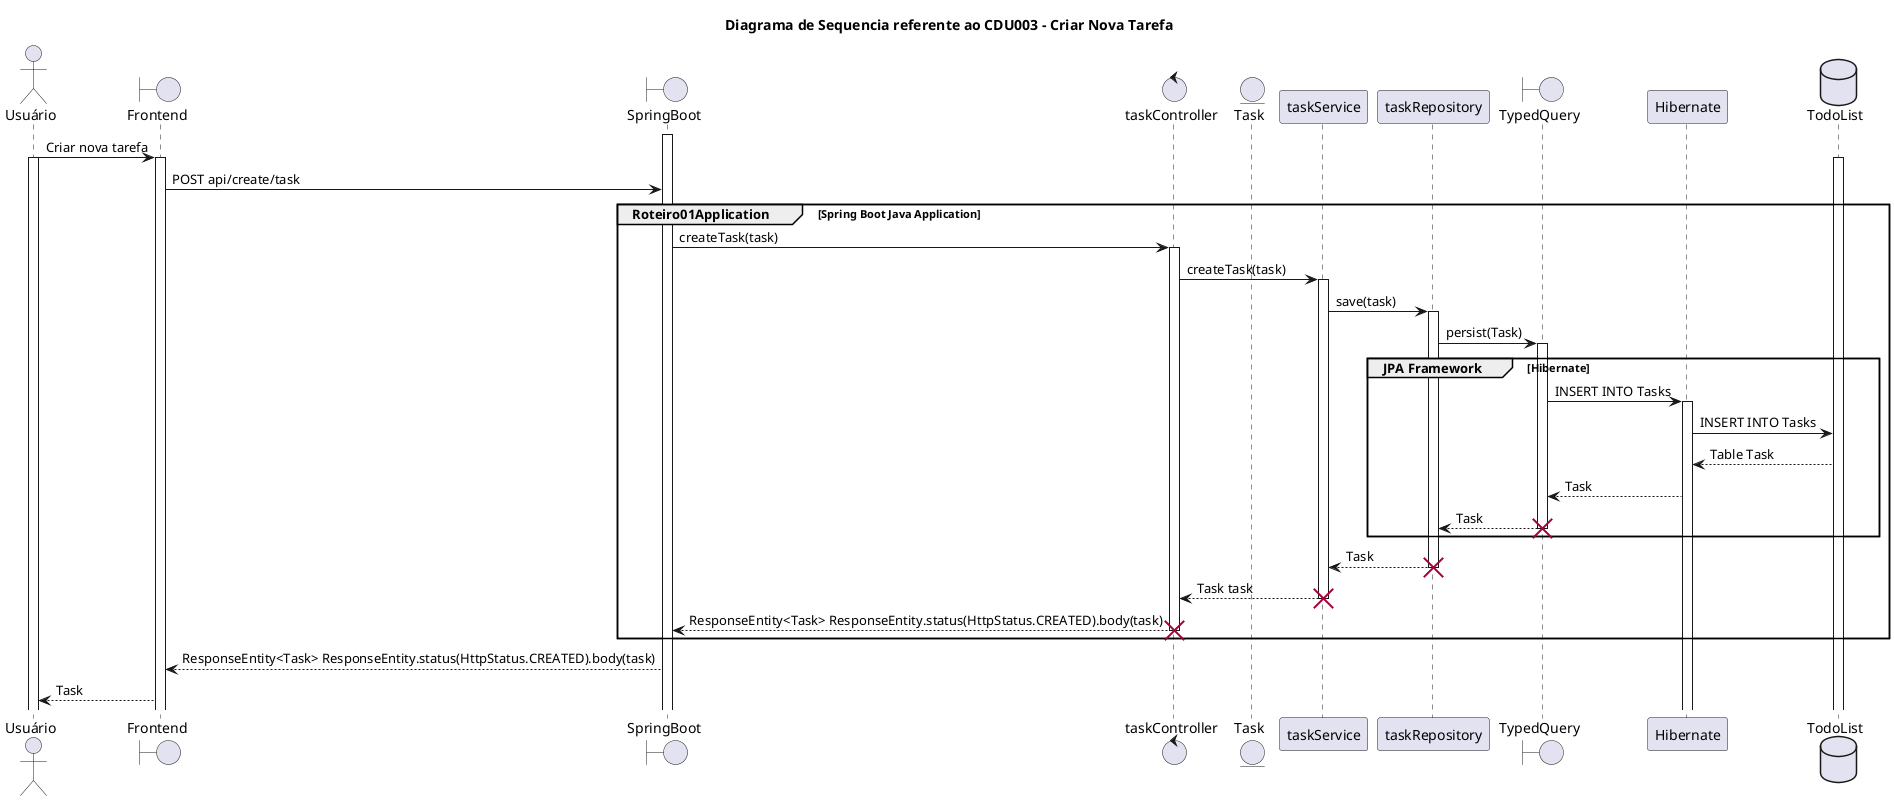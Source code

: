 @startuml
title Diagrama de Sequencia referente ao CDU003 - Criar Nova Tarefa
actor Usuário
Boundary Frontend
Boundary SpringBoot
Control taskController
Entity Task
Participant taskService
Participant taskRepository
Boundary TypedQuery
Participant Hibernate
Database TodoList
activate SpringBoot
Usuário -> Frontend: Criar nova tarefa
activate Usuário
activate Frontend
activate TodoList
Frontend -> SpringBoot: POST api/create/task
group Roteiro01Application [Spring Boot Java Application]
SpringBoot -> taskController: createTask(task)
activate taskController
taskController -> taskService: createTask(task)
activate taskService
taskService -> taskRepository: save(task)
activate taskRepository
taskRepository -> TypedQuery: persist(Task)
group JPA Framework[Hibernate]
Activate TypedQuery
TypedQuery -> Hibernate: INSERT INTO Tasks
Activate Hibernate
Hibernate -> TodoList: INSERT INTO Tasks
TodoList --> Hibernate: Table Task
Hibernate --> TypedQuery: Task
TypedQuery --> taskRepository: Task
destroy TypedQuery
end
taskRepository --> taskService: Task
destroy taskRepository
taskService --> taskController: Task task
destroy taskService
taskController --> SpringBoot: ResponseEntity<Task> ResponseEntity.status(HttpStatus.CREATED).body(task)
destroy taskController
end
SpringBoot --> Frontend : ResponseEntity<Task> ResponseEntity.status(HttpStatus.CREATED).body(task)
Frontend --> Usuário: Task
@enduml
